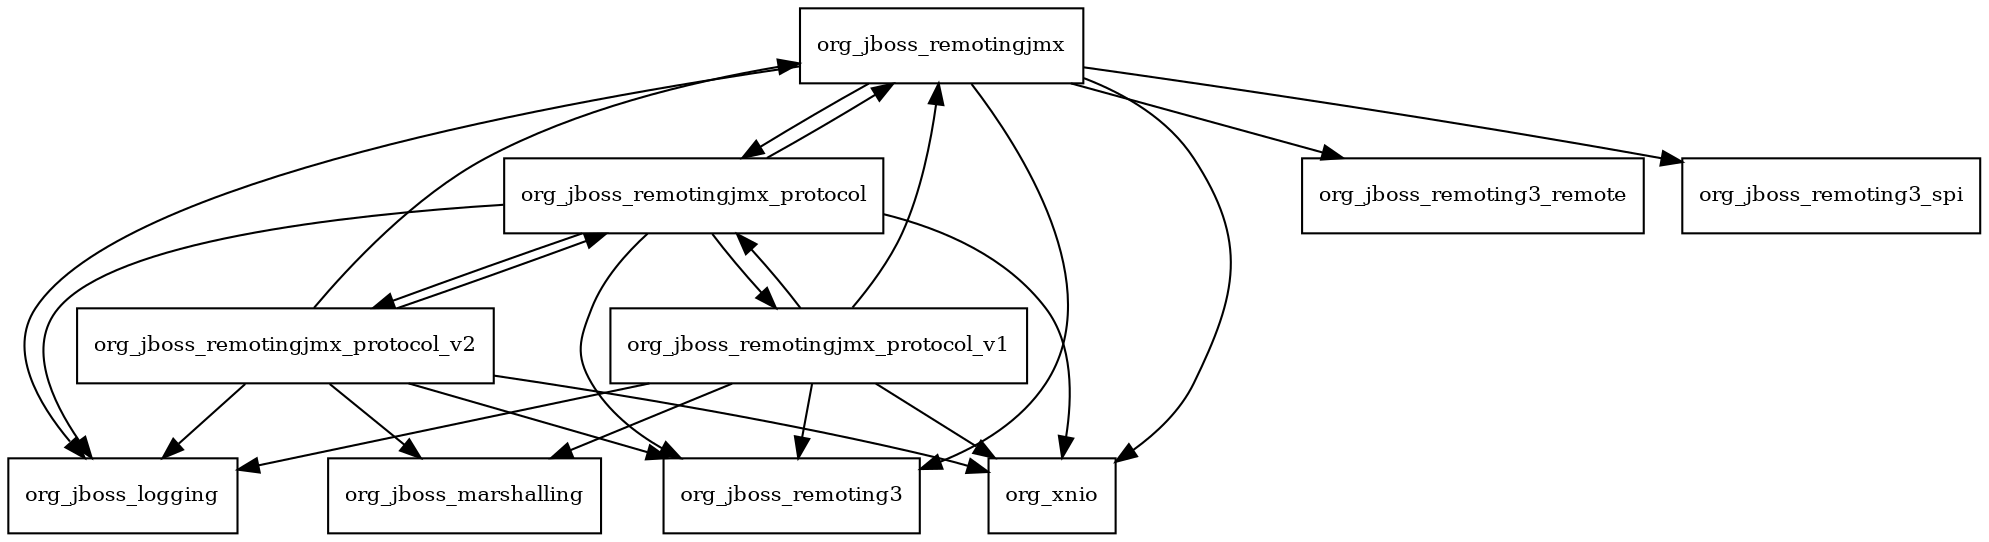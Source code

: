 digraph remoting_jmx_1_1_2_Final_redhat_1_package_dependencies {
  node [shape = box, fontsize=10.0];
  org_jboss_remotingjmx -> org_jboss_logging;
  org_jboss_remotingjmx -> org_jboss_remoting3;
  org_jboss_remotingjmx -> org_jboss_remoting3_remote;
  org_jboss_remotingjmx -> org_jboss_remoting3_spi;
  org_jboss_remotingjmx -> org_jboss_remotingjmx_protocol;
  org_jboss_remotingjmx -> org_xnio;
  org_jboss_remotingjmx_protocol -> org_jboss_logging;
  org_jboss_remotingjmx_protocol -> org_jboss_remoting3;
  org_jboss_remotingjmx_protocol -> org_jboss_remotingjmx;
  org_jboss_remotingjmx_protocol -> org_jboss_remotingjmx_protocol_v1;
  org_jboss_remotingjmx_protocol -> org_jboss_remotingjmx_protocol_v2;
  org_jboss_remotingjmx_protocol -> org_xnio;
  org_jboss_remotingjmx_protocol_v1 -> org_jboss_logging;
  org_jboss_remotingjmx_protocol_v1 -> org_jboss_marshalling;
  org_jboss_remotingjmx_protocol_v1 -> org_jboss_remoting3;
  org_jboss_remotingjmx_protocol_v1 -> org_jboss_remotingjmx;
  org_jboss_remotingjmx_protocol_v1 -> org_jboss_remotingjmx_protocol;
  org_jboss_remotingjmx_protocol_v1 -> org_xnio;
  org_jboss_remotingjmx_protocol_v2 -> org_jboss_logging;
  org_jboss_remotingjmx_protocol_v2 -> org_jboss_marshalling;
  org_jboss_remotingjmx_protocol_v2 -> org_jboss_remoting3;
  org_jboss_remotingjmx_protocol_v2 -> org_jboss_remotingjmx;
  org_jboss_remotingjmx_protocol_v2 -> org_jboss_remotingjmx_protocol;
  org_jboss_remotingjmx_protocol_v2 -> org_xnio;
}
